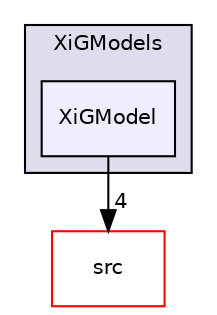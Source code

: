 digraph "applications/solvers/combustion/PDRFoam/XiModels/XiGModels/XiGModel" {
  bgcolor=transparent;
  compound=true
  node [ fontsize="10", fontname="Helvetica"];
  edge [ labelfontsize="10", labelfontname="Helvetica"];
  subgraph clusterdir_8466298f5f92a7096630ba54e6501d61 {
    graph [ bgcolor="#ddddee", pencolor="black", label="XiGModels" fontname="Helvetica", fontsize="10", URL="dir_8466298f5f92a7096630ba54e6501d61.html"]
  dir_30a376875544d288d5b7e930364c2096 [shape=box, label="XiGModel", style="filled", fillcolor="#eeeeff", pencolor="black", URL="dir_30a376875544d288d5b7e930364c2096.html"];
  }
  dir_68267d1309a1af8e8297ef4c3efbcdba [shape=box label="src" color="red" URL="dir_68267d1309a1af8e8297ef4c3efbcdba.html"];
  dir_30a376875544d288d5b7e930364c2096->dir_68267d1309a1af8e8297ef4c3efbcdba [headlabel="4", labeldistance=1.5 headhref="dir_000100_000736.html"];
}
